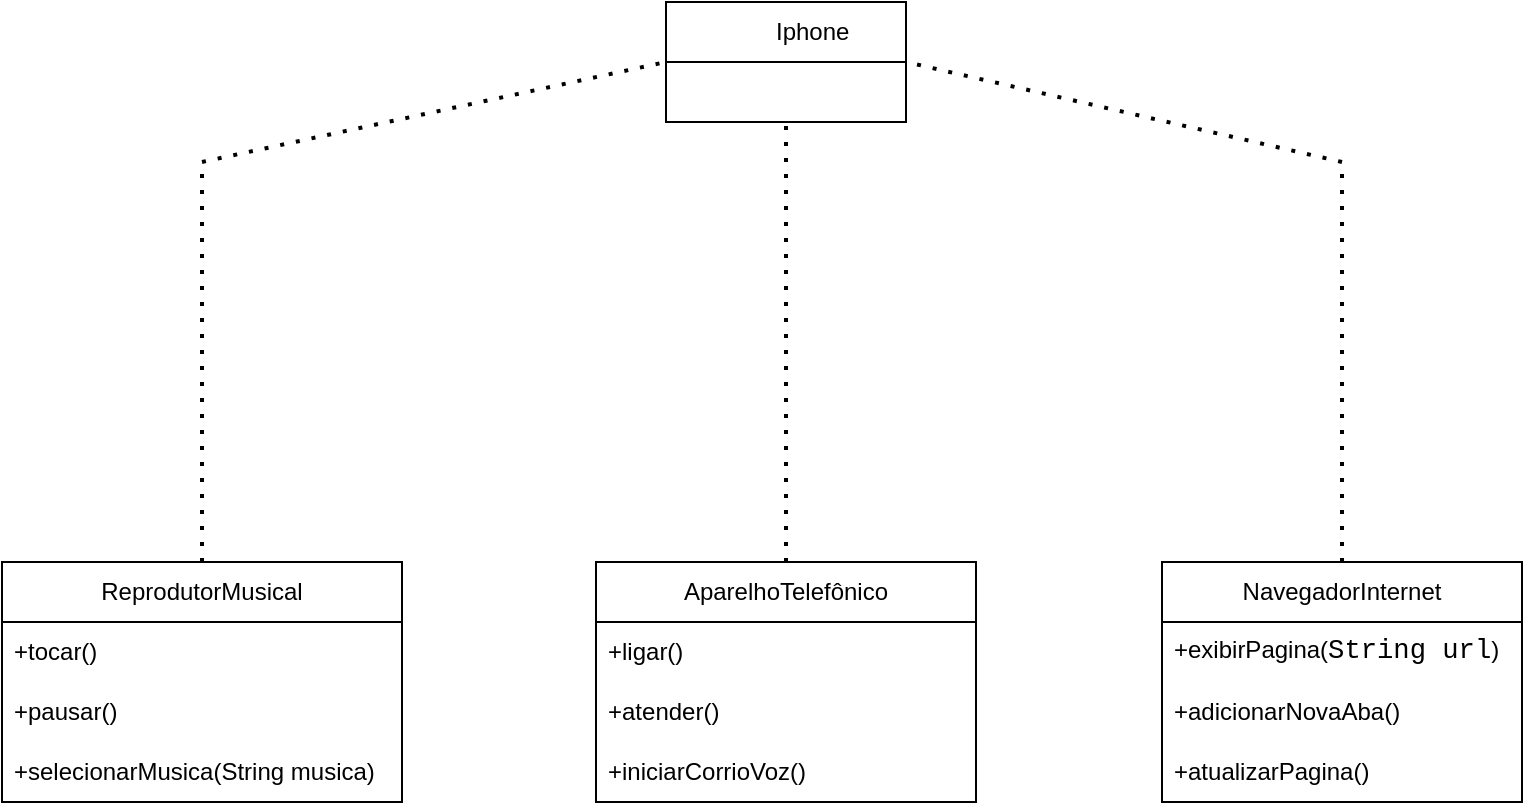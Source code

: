 <mxfile version="27.0.6">
  <diagram name="Página-1" id="jxFrGWZyAFOx47NJBPKN">
    <mxGraphModel dx="864" dy="482" grid="1" gridSize="10" guides="1" tooltips="1" connect="1" arrows="1" fold="1" page="1" pageScale="1" pageWidth="827" pageHeight="1169" math="0" shadow="0">
      <root>
        <mxCell id="0" />
        <mxCell id="1" parent="0" />
        <mxCell id="Ggm9eGk_KZqe_t68GdRT-4" value="&lt;span style=&quot;white-space: pre;&quot;&gt;&#x9;&lt;/span&gt;Iphone" style="swimlane;fontStyle=0;childLayout=stackLayout;horizontal=1;startSize=30;horizontalStack=0;resizeParent=1;resizeParentMax=0;resizeLast=0;collapsible=1;marginBottom=0;whiteSpace=wrap;html=1;" vertex="1" parent="1">
          <mxGeometry x="372" y="40" width="120" height="60" as="geometry" />
        </mxCell>
        <mxCell id="Ggm9eGk_KZqe_t68GdRT-8" value="ReprodutorMusical" style="swimlane;fontStyle=0;childLayout=stackLayout;horizontal=1;startSize=30;horizontalStack=0;resizeParent=1;resizeParentMax=0;resizeLast=0;collapsible=1;marginBottom=0;whiteSpace=wrap;html=1;" vertex="1" parent="1">
          <mxGeometry x="40" y="320" width="200" height="120" as="geometry" />
        </mxCell>
        <mxCell id="Ggm9eGk_KZqe_t68GdRT-9" value="+tocar()" style="text;strokeColor=none;fillColor=none;align=left;verticalAlign=middle;spacingLeft=4;spacingRight=4;overflow=hidden;points=[[0,0.5],[1,0.5]];portConstraint=eastwest;rotatable=0;whiteSpace=wrap;html=1;" vertex="1" parent="Ggm9eGk_KZqe_t68GdRT-8">
          <mxGeometry y="30" width="200" height="30" as="geometry" />
        </mxCell>
        <mxCell id="Ggm9eGk_KZqe_t68GdRT-10" value="+pausar()" style="text;strokeColor=none;fillColor=none;align=left;verticalAlign=middle;spacingLeft=4;spacingRight=4;overflow=hidden;points=[[0,0.5],[1,0.5]];portConstraint=eastwest;rotatable=0;whiteSpace=wrap;html=1;" vertex="1" parent="Ggm9eGk_KZqe_t68GdRT-8">
          <mxGeometry y="60" width="200" height="30" as="geometry" />
        </mxCell>
        <mxCell id="Ggm9eGk_KZqe_t68GdRT-11" value="+selecionarMusica(String musica)" style="text;strokeColor=none;fillColor=none;align=left;verticalAlign=middle;spacingLeft=4;spacingRight=4;overflow=hidden;points=[[0,0.5],[1,0.5]];portConstraint=eastwest;rotatable=0;whiteSpace=wrap;html=1;" vertex="1" parent="Ggm9eGk_KZqe_t68GdRT-8">
          <mxGeometry y="90" width="200" height="30" as="geometry" />
        </mxCell>
        <mxCell id="Ggm9eGk_KZqe_t68GdRT-13" value="AparelhoTelefônico" style="swimlane;fontStyle=0;childLayout=stackLayout;horizontal=1;startSize=30;horizontalStack=0;resizeParent=1;resizeParentMax=0;resizeLast=0;collapsible=1;marginBottom=0;whiteSpace=wrap;html=1;" vertex="1" parent="1">
          <mxGeometry x="337" y="320" width="190" height="120" as="geometry" />
        </mxCell>
        <mxCell id="Ggm9eGk_KZqe_t68GdRT-14" value="+ligar()" style="text;strokeColor=none;fillColor=none;align=left;verticalAlign=middle;spacingLeft=4;spacingRight=4;overflow=hidden;points=[[0,0.5],[1,0.5]];portConstraint=eastwest;rotatable=0;whiteSpace=wrap;html=1;" vertex="1" parent="Ggm9eGk_KZqe_t68GdRT-13">
          <mxGeometry y="30" width="190" height="30" as="geometry" />
        </mxCell>
        <mxCell id="Ggm9eGk_KZqe_t68GdRT-15" value="+atender()" style="text;strokeColor=none;fillColor=none;align=left;verticalAlign=middle;spacingLeft=4;spacingRight=4;overflow=hidden;points=[[0,0.5],[1,0.5]];portConstraint=eastwest;rotatable=0;whiteSpace=wrap;html=1;" vertex="1" parent="Ggm9eGk_KZqe_t68GdRT-13">
          <mxGeometry y="60" width="190" height="30" as="geometry" />
        </mxCell>
        <mxCell id="Ggm9eGk_KZqe_t68GdRT-16" value="+iniciarCorrioVoz()" style="text;strokeColor=none;fillColor=none;align=left;verticalAlign=middle;spacingLeft=4;spacingRight=4;overflow=hidden;points=[[0,0.5],[1,0.5]];portConstraint=eastwest;rotatable=0;whiteSpace=wrap;html=1;" vertex="1" parent="Ggm9eGk_KZqe_t68GdRT-13">
          <mxGeometry y="90" width="190" height="30" as="geometry" />
        </mxCell>
        <mxCell id="Ggm9eGk_KZqe_t68GdRT-17" value="NavegadorInternet" style="swimlane;fontStyle=0;childLayout=stackLayout;horizontal=1;startSize=30;horizontalStack=0;resizeParent=1;resizeParentMax=0;resizeLast=0;collapsible=1;marginBottom=0;whiteSpace=wrap;html=1;" vertex="1" parent="1">
          <mxGeometry x="620" y="320" width="180" height="120" as="geometry" />
        </mxCell>
        <mxCell id="Ggm9eGk_KZqe_t68GdRT-18" value="+exibirPagina(&lt;span style=&quot;font-family: ui-monospace, SFMono-Regular, &amp;quot;SF Mono&amp;quot;, Menlo, Consolas, &amp;quot;Liberation Mono&amp;quot;, monospace; font-size: 13.6px; white-space-collapse: break-spaces;&quot;&gt;String url&lt;/span&gt;)" style="text;strokeColor=none;fillColor=none;align=left;verticalAlign=middle;spacingLeft=4;spacingRight=4;overflow=hidden;points=[[0,0.5],[1,0.5]];portConstraint=eastwest;rotatable=0;whiteSpace=wrap;html=1;" vertex="1" parent="Ggm9eGk_KZqe_t68GdRT-17">
          <mxGeometry y="30" width="180" height="30" as="geometry" />
        </mxCell>
        <mxCell id="Ggm9eGk_KZqe_t68GdRT-19" value="+adicionarNovaAba()" style="text;strokeColor=none;fillColor=none;align=left;verticalAlign=middle;spacingLeft=4;spacingRight=4;overflow=hidden;points=[[0,0.5],[1,0.5]];portConstraint=eastwest;rotatable=0;whiteSpace=wrap;html=1;" vertex="1" parent="Ggm9eGk_KZqe_t68GdRT-17">
          <mxGeometry y="60" width="180" height="30" as="geometry" />
        </mxCell>
        <mxCell id="Ggm9eGk_KZqe_t68GdRT-20" value="+atualizarPagina()" style="text;strokeColor=none;fillColor=none;align=left;verticalAlign=middle;spacingLeft=4;spacingRight=4;overflow=hidden;points=[[0,0.5],[1,0.5]];portConstraint=eastwest;rotatable=0;whiteSpace=wrap;html=1;" vertex="1" parent="Ggm9eGk_KZqe_t68GdRT-17">
          <mxGeometry y="90" width="180" height="30" as="geometry" />
        </mxCell>
        <mxCell id="Ggm9eGk_KZqe_t68GdRT-23" value="" style="endArrow=none;dashed=1;html=1;dashPattern=1 3;strokeWidth=2;rounded=0;exitX=0.5;exitY=0;exitDx=0;exitDy=0;entryX=0.5;entryY=1;entryDx=0;entryDy=0;" edge="1" parent="1" source="Ggm9eGk_KZqe_t68GdRT-13" target="Ggm9eGk_KZqe_t68GdRT-4">
          <mxGeometry width="50" height="50" relative="1" as="geometry">
            <mxPoint x="410" y="270" as="sourcePoint" />
            <mxPoint x="460" y="220" as="targetPoint" />
          </mxGeometry>
        </mxCell>
        <mxCell id="Ggm9eGk_KZqe_t68GdRT-24" value="" style="endArrow=none;dashed=1;html=1;dashPattern=1 3;strokeWidth=2;rounded=0;exitX=0.5;exitY=0;exitDx=0;exitDy=0;entryX=0;entryY=0.5;entryDx=0;entryDy=0;" edge="1" parent="1" source="Ggm9eGk_KZqe_t68GdRT-8" target="Ggm9eGk_KZqe_t68GdRT-4">
          <mxGeometry width="50" height="50" relative="1" as="geometry">
            <mxPoint x="410" y="270" as="sourcePoint" />
            <mxPoint x="460" y="220" as="targetPoint" />
            <Array as="points">
              <mxPoint x="140" y="120" />
            </Array>
          </mxGeometry>
        </mxCell>
        <mxCell id="Ggm9eGk_KZqe_t68GdRT-25" value="" style="endArrow=none;dashed=1;html=1;dashPattern=1 3;strokeWidth=2;rounded=0;entryX=1;entryY=0.5;entryDx=0;entryDy=0;exitX=0.5;exitY=0;exitDx=0;exitDy=0;" edge="1" parent="1" source="Ggm9eGk_KZqe_t68GdRT-17" target="Ggm9eGk_KZqe_t68GdRT-4">
          <mxGeometry width="50" height="50" relative="1" as="geometry">
            <mxPoint x="410" y="270" as="sourcePoint" />
            <mxPoint x="460" y="220" as="targetPoint" />
            <Array as="points">
              <mxPoint x="710" y="120" />
            </Array>
          </mxGeometry>
        </mxCell>
      </root>
    </mxGraphModel>
  </diagram>
</mxfile>

